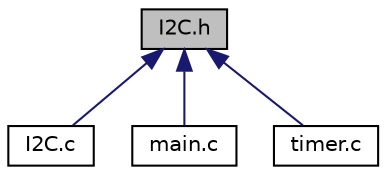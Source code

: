 digraph "I2C.h"
{
  edge [fontname="Helvetica",fontsize="10",labelfontname="Helvetica",labelfontsize="10"];
  node [fontname="Helvetica",fontsize="10",shape=record];
  Node4 [label="I2C.h",height=0.2,width=0.4,color="black", fillcolor="grey75", style="filled", fontcolor="black"];
  Node4 -> Node5 [dir="back",color="midnightblue",fontsize="10",style="solid",fontname="Helvetica"];
  Node5 [label="I2C.c",height=0.2,width=0.4,color="black", fillcolor="white", style="filled",URL="$d5/dd6/I2C_8c.html"];
  Node4 -> Node6 [dir="back",color="midnightblue",fontsize="10",style="solid",fontname="Helvetica"];
  Node6 [label="main.c",height=0.2,width=0.4,color="black", fillcolor="white", style="filled",URL="$d0/d29/main_8c.html",tooltip="Main MCU and peripherals configuration. "];
  Node4 -> Node7 [dir="back",color="midnightblue",fontsize="10",style="solid",fontname="Helvetica"];
  Node7 [label="timer.c",height=0.2,width=0.4,color="black", fillcolor="white", style="filled",URL="$df/d41/timer_8c.html"];
}
